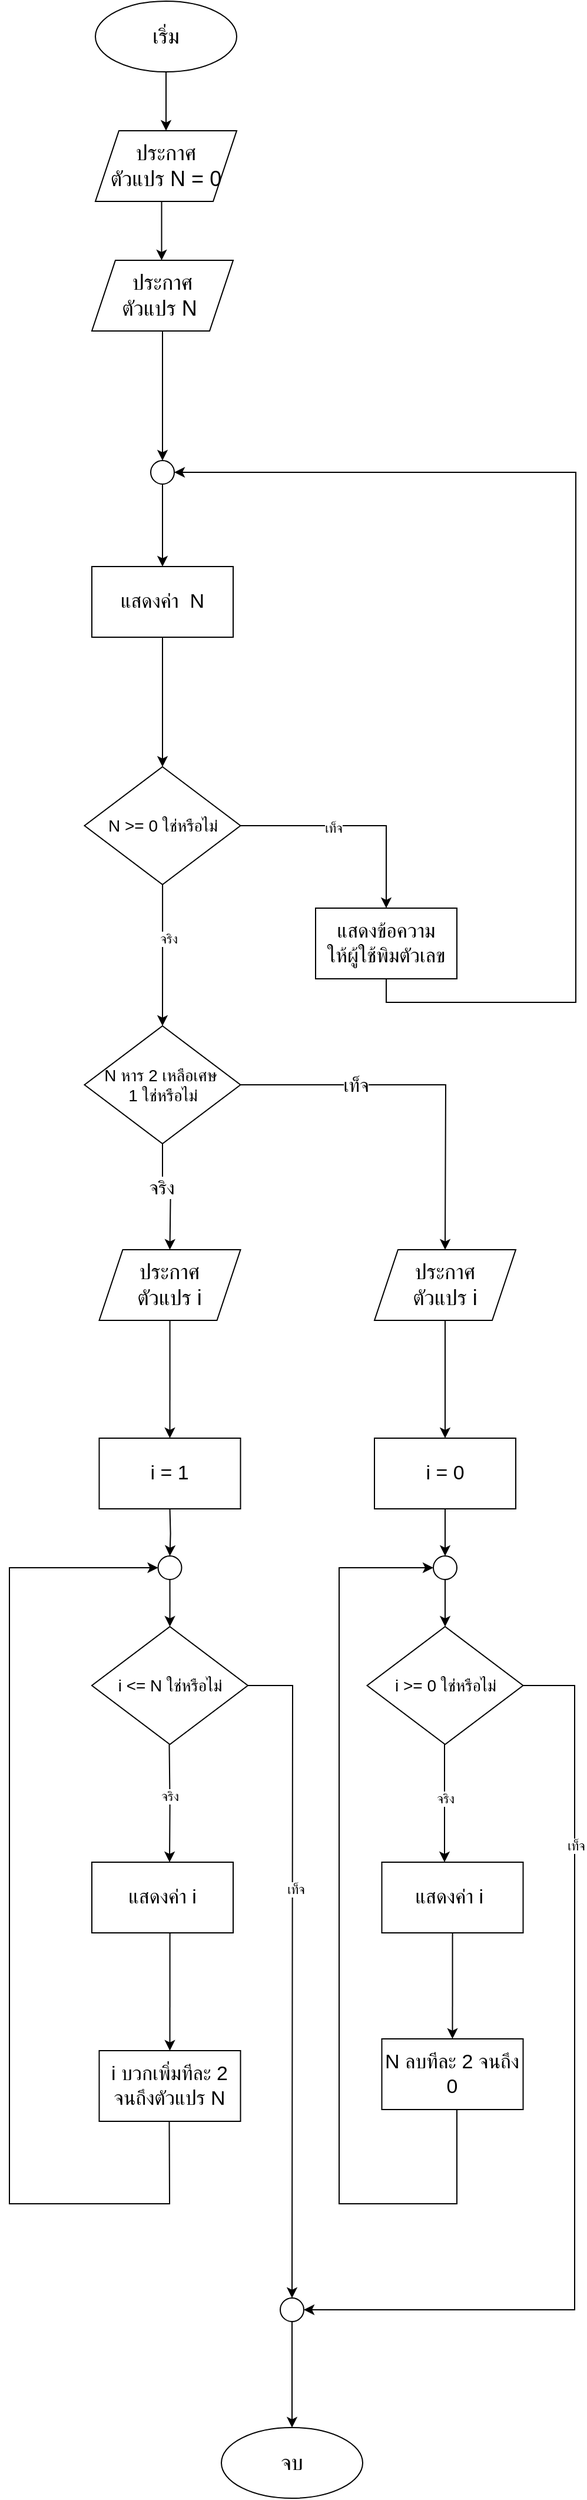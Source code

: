 <mxfile version="28.0.7">
  <diagram name="Page-1" id="vrgShVDsipBbOrzq9zas">
    <mxGraphModel dx="5964" dy="2576" grid="1" gridSize="10" guides="1" tooltips="1" connect="1" arrows="1" fold="1" page="1" pageScale="1" pageWidth="850" pageHeight="1100" math="0" shadow="0">
      <root>
        <mxCell id="0" />
        <mxCell id="1" parent="0" />
        <mxCell id="D-juihw1H2fN2JaXZUQW-1" style="edgeStyle=orthogonalEdgeStyle;rounded=0;orthogonalLoop=1;jettySize=auto;html=1;entryX=0.5;entryY=0;entryDx=0;entryDy=0;" edge="1" parent="1" source="D-juihw1H2fN2JaXZUQW-2" target="D-juihw1H2fN2JaXZUQW-3">
          <mxGeometry relative="1" as="geometry" />
        </mxCell>
        <mxCell id="D-juihw1H2fN2JaXZUQW-2" value="&lt;font style=&quot;font-size: 18px;&quot;&gt;เริ่ม&lt;/font&gt;" style="ellipse;whiteSpace=wrap;html=1;" vertex="1" parent="1">
          <mxGeometry x="493" y="190" width="120" height="60" as="geometry" />
        </mxCell>
        <mxCell id="D-juihw1H2fN2JaXZUQW-3" value="&lt;font style=&quot;font-size: 18px;&quot;&gt;ประกาศ&lt;/font&gt;&lt;div&gt;&lt;font style=&quot;font-size: 18px;&quot;&gt;ตัวแปร N = 0&lt;/font&gt;&lt;/div&gt;" style="shape=parallelogram;perimeter=parallelogramPerimeter;whiteSpace=wrap;html=1;fixedSize=1;" vertex="1" parent="1">
          <mxGeometry x="493" y="300" width="120" height="60" as="geometry" />
        </mxCell>
        <mxCell id="D-juihw1H2fN2JaXZUQW-4" style="edgeStyle=orthogonalEdgeStyle;rounded=0;orthogonalLoop=1;jettySize=auto;html=1;exitX=0.5;exitY=1;exitDx=0;exitDy=0;entryX=0.5;entryY=0;entryDx=0;entryDy=0;" edge="1" parent="1" source="D-juihw1H2fN2JaXZUQW-10">
          <mxGeometry relative="1" as="geometry">
            <mxPoint x="556.25" y="1250" as="targetPoint" />
          </mxGeometry>
        </mxCell>
        <mxCell id="D-juihw1H2fN2JaXZUQW-5" value="จริง" style="edgeLabel;html=1;align=center;verticalAlign=middle;resizable=0;points=[];" vertex="1" connectable="0" parent="D-juihw1H2fN2JaXZUQW-4">
          <mxGeometry x="-0.194" y="-2" relative="1" as="geometry">
            <mxPoint as="offset" />
          </mxGeometry>
        </mxCell>
        <mxCell id="D-juihw1H2fN2JaXZUQW-6" value="จริง" style="edgeLabel;html=1;align=center;verticalAlign=middle;resizable=0;points=[];" vertex="1" connectable="0" parent="D-juihw1H2fN2JaXZUQW-4">
          <mxGeometry x="-0.222" y="-3" relative="1" as="geometry">
            <mxPoint as="offset" />
          </mxGeometry>
        </mxCell>
        <mxCell id="D-juihw1H2fN2JaXZUQW-7" value="&lt;font style=&quot;font-size: 16px;&quot;&gt;จริง&lt;/font&gt;" style="edgeLabel;html=1;align=center;verticalAlign=middle;resizable=0;points=[];" vertex="1" connectable="0" parent="D-juihw1H2fN2JaXZUQW-4">
          <mxGeometry x="-0.25" y="-1" relative="1" as="geometry">
            <mxPoint as="offset" />
          </mxGeometry>
        </mxCell>
        <mxCell id="D-juihw1H2fN2JaXZUQW-8" style="edgeStyle=orthogonalEdgeStyle;rounded=0;orthogonalLoop=1;jettySize=auto;html=1;exitX=1;exitY=0.5;exitDx=0;exitDy=0;entryX=0.5;entryY=0;entryDx=0;entryDy=0;" edge="1" parent="1" source="D-juihw1H2fN2JaXZUQW-10">
          <mxGeometry relative="1" as="geometry">
            <mxPoint x="790" y="1250" as="targetPoint" />
          </mxGeometry>
        </mxCell>
        <mxCell id="D-juihw1H2fN2JaXZUQW-9" value="เท็จ" style="edgeLabel;html=1;align=center;verticalAlign=middle;resizable=0;points=[];fontSize=16;" vertex="1" connectable="0" parent="D-juihw1H2fN2JaXZUQW-8">
          <mxGeometry x="-0.382" relative="1" as="geometry">
            <mxPoint as="offset" />
          </mxGeometry>
        </mxCell>
        <mxCell id="D-juihw1H2fN2JaXZUQW-10" value="&lt;span style=&quot;font-size: 14px;&quot;&gt;N หาร 2 เหลือเศษ&amp;nbsp;&lt;/span&gt;&lt;div&gt;&lt;span style=&quot;font-size: 14px;&quot;&gt;1&amp;nbsp;&lt;/span&gt;&lt;span style=&quot;font-size: 14px; background-color: transparent; color: light-dark(rgb(0, 0, 0), rgb(255, 255, 255));&quot;&gt;ใช่หรือไม่&lt;/span&gt;&lt;/div&gt;" style="rhombus;whiteSpace=wrap;html=1;" vertex="1" parent="1">
          <mxGeometry x="483.75" y="1060" width="132.5" height="100" as="geometry" />
        </mxCell>
        <mxCell id="D-juihw1H2fN2JaXZUQW-11" style="edgeStyle=orthogonalEdgeStyle;rounded=0;orthogonalLoop=1;jettySize=auto;html=1;entryX=0.5;entryY=0;entryDx=0;entryDy=0;" edge="1" parent="1">
          <mxGeometry relative="1" as="geometry">
            <mxPoint x="556.296" y="1310" as="sourcePoint" />
            <mxPoint x="556.25" y="1410" as="targetPoint" />
          </mxGeometry>
        </mxCell>
        <mxCell id="D-juihw1H2fN2JaXZUQW-12" style="edgeStyle=orthogonalEdgeStyle;rounded=0;orthogonalLoop=1;jettySize=auto;html=1;" edge="1" parent="1">
          <mxGeometry relative="1" as="geometry">
            <mxPoint x="790.0" y="1310" as="sourcePoint" />
            <mxPoint x="790" y="1410" as="targetPoint" />
          </mxGeometry>
        </mxCell>
        <mxCell id="D-juihw1H2fN2JaXZUQW-13" value="&lt;font style=&quot;font-size: 18px;&quot;&gt;ประกาศ&lt;/font&gt;&lt;div&gt;&lt;font style=&quot;font-size: 18px;&quot;&gt;ตัวแปร i&lt;/font&gt;&lt;/div&gt;" style="shape=parallelogram;perimeter=parallelogramPerimeter;whiteSpace=wrap;html=1;fixedSize=1;" vertex="1" parent="1">
          <mxGeometry x="496.25" y="1250" width="120" height="60" as="geometry" />
        </mxCell>
        <mxCell id="D-juihw1H2fN2JaXZUQW-14" value="&lt;font style=&quot;font-size: 18px;&quot;&gt;ประกาศ&lt;/font&gt;&lt;div&gt;&lt;font style=&quot;font-size: 18px;&quot;&gt;ตัวแปร i&lt;/font&gt;&lt;/div&gt;" style="shape=parallelogram;perimeter=parallelogramPerimeter;whiteSpace=wrap;html=1;fixedSize=1;" vertex="1" parent="1">
          <mxGeometry x="730" y="1250" width="120" height="60" as="geometry" />
        </mxCell>
        <mxCell id="D-juihw1H2fN2JaXZUQW-15" value="&lt;span style=&quot;font-size: 17px;&quot;&gt;i = 1&lt;/span&gt;" style="rounded=0;whiteSpace=wrap;html=1;" vertex="1" parent="1">
          <mxGeometry x="496.25" y="1410" width="120" height="60" as="geometry" />
        </mxCell>
        <mxCell id="D-juihw1H2fN2JaXZUQW-16" style="edgeStyle=orthogonalEdgeStyle;rounded=0;orthogonalLoop=1;jettySize=auto;html=1;entryX=0.5;entryY=0;entryDx=0;entryDy=0;" edge="1" parent="1" source="D-juihw1H2fN2JaXZUQW-17" target="D-juihw1H2fN2JaXZUQW-32">
          <mxGeometry relative="1" as="geometry" />
        </mxCell>
        <mxCell id="D-juihw1H2fN2JaXZUQW-17" value="&lt;span style=&quot;font-size: 17px;&quot;&gt;i = 0&lt;/span&gt;" style="rounded=0;whiteSpace=wrap;html=1;" vertex="1" parent="1">
          <mxGeometry x="730" y="1410" width="120" height="60" as="geometry" />
        </mxCell>
        <mxCell id="D-juihw1H2fN2JaXZUQW-18" value="&lt;span style=&quot;font-size: 18px;&quot;&gt;จบ&lt;/span&gt;" style="ellipse;whiteSpace=wrap;html=1;" vertex="1" parent="1">
          <mxGeometry x="600" y="2250" width="120" height="60" as="geometry" />
        </mxCell>
        <mxCell id="D-juihw1H2fN2JaXZUQW-19" style="edgeStyle=orthogonalEdgeStyle;rounded=0;orthogonalLoop=1;jettySize=auto;html=1;exitX=1;exitY=0.5;exitDx=0;exitDy=0;" edge="1" parent="1" source="D-juihw1H2fN2JaXZUQW-21">
          <mxGeometry relative="1" as="geometry">
            <mxPoint x="660" y="2140" as="targetPoint" />
          </mxGeometry>
        </mxCell>
        <mxCell id="D-juihw1H2fN2JaXZUQW-20" value="เท็จ" style="edgeLabel;html=1;align=center;verticalAlign=middle;resizable=0;points=[];" vertex="1" connectable="0" parent="D-juihw1H2fN2JaXZUQW-19">
          <mxGeometry x="-0.243" y="2" relative="1" as="geometry">
            <mxPoint as="offset" />
          </mxGeometry>
        </mxCell>
        <mxCell id="D-juihw1H2fN2JaXZUQW-21" value="&lt;span style=&quot;font-size: 14px;&quot;&gt;i &amp;lt;= N ใช่หรือไม่&lt;/span&gt;" style="rhombus;whiteSpace=wrap;html=1;" vertex="1" parent="1">
          <mxGeometry x="490" y="1570" width="132.5" height="100" as="geometry" />
        </mxCell>
        <mxCell id="D-juihw1H2fN2JaXZUQW-22" style="edgeStyle=orthogonalEdgeStyle;rounded=0;orthogonalLoop=1;jettySize=auto;html=1;entryX=1;entryY=0.5;entryDx=0;entryDy=0;" edge="1" parent="1" source="D-juihw1H2fN2JaXZUQW-24" target="D-juihw1H2fN2JaXZUQW-38">
          <mxGeometry relative="1" as="geometry">
            <mxPoint x="900" y="2180" as="targetPoint" />
            <Array as="points">
              <mxPoint x="900" y="1620" />
              <mxPoint x="900" y="2150" />
            </Array>
          </mxGeometry>
        </mxCell>
        <mxCell id="D-juihw1H2fN2JaXZUQW-23" value="เท็จ" style="edgeLabel;html=1;align=center;verticalAlign=middle;resizable=0;points=[];" vertex="1" connectable="0" parent="D-juihw1H2fN2JaXZUQW-22">
          <mxGeometry x="-0.553" y="1" relative="1" as="geometry">
            <mxPoint as="offset" />
          </mxGeometry>
        </mxCell>
        <mxCell id="D-juihw1H2fN2JaXZUQW-24" value="&lt;span style=&quot;font-size: 14px;&quot;&gt;i &amp;gt;= 0&amp;nbsp;&lt;/span&gt;&lt;span style=&quot;font-size: 14px;&quot;&gt;ใช่หรือไม่&lt;/span&gt;" style="rhombus;whiteSpace=wrap;html=1;" vertex="1" parent="1">
          <mxGeometry x="723.75" y="1570" width="132.5" height="100" as="geometry" />
        </mxCell>
        <mxCell id="D-juihw1H2fN2JaXZUQW-25" style="edgeStyle=orthogonalEdgeStyle;rounded=0;orthogonalLoop=1;jettySize=auto;html=1;entryX=0.5;entryY=0;entryDx=0;entryDy=0;" edge="1" parent="1">
          <mxGeometry relative="1" as="geometry">
            <mxPoint x="555.75" y="1670" as="sourcePoint" />
            <mxPoint x="556" y="1770" as="targetPoint" />
          </mxGeometry>
        </mxCell>
        <mxCell id="D-juihw1H2fN2JaXZUQW-26" value="จริง" style="edgeLabel;html=1;align=center;verticalAlign=middle;resizable=0;points=[];" vertex="1" connectable="0" parent="D-juihw1H2fN2JaXZUQW-25">
          <mxGeometry x="-0.117" relative="1" as="geometry">
            <mxPoint as="offset" />
          </mxGeometry>
        </mxCell>
        <mxCell id="D-juihw1H2fN2JaXZUQW-27" style="edgeStyle=orthogonalEdgeStyle;rounded=0;orthogonalLoop=1;jettySize=auto;html=1;" edge="1" parent="1">
          <mxGeometry relative="1" as="geometry">
            <mxPoint x="789.5" y="1670" as="sourcePoint" />
            <mxPoint x="789.5" y="1770" as="targetPoint" />
          </mxGeometry>
        </mxCell>
        <mxCell id="D-juihw1H2fN2JaXZUQW-28" value="จริง" style="edgeLabel;html=1;align=center;verticalAlign=middle;resizable=0;points=[];" vertex="1" connectable="0" parent="D-juihw1H2fN2JaXZUQW-27">
          <mxGeometry x="-0.08" relative="1" as="geometry">
            <mxPoint as="offset" />
          </mxGeometry>
        </mxCell>
        <mxCell id="D-juihw1H2fN2JaXZUQW-29" style="edgeStyle=orthogonalEdgeStyle;rounded=0;orthogonalLoop=1;jettySize=auto;html=1;" edge="1" parent="1">
          <mxGeometry relative="1" as="geometry">
            <mxPoint x="556.3" y="1830" as="sourcePoint" />
            <mxPoint x="556.25" y="1930" as="targetPoint" />
          </mxGeometry>
        </mxCell>
        <mxCell id="D-juihw1H2fN2JaXZUQW-30" style="edgeStyle=orthogonalEdgeStyle;rounded=0;orthogonalLoop=1;jettySize=auto;html=1;entryX=0.5;entryY=0;entryDx=0;entryDy=0;" edge="1" parent="1">
          <mxGeometry relative="1" as="geometry">
            <mxPoint x="796.3" y="1830" as="sourcePoint" />
            <mxPoint x="796.25" y="1920" as="targetPoint" />
          </mxGeometry>
        </mxCell>
        <mxCell id="D-juihw1H2fN2JaXZUQW-31" style="edgeStyle=orthogonalEdgeStyle;rounded=0;orthogonalLoop=1;jettySize=auto;html=1;entryX=0.5;entryY=0;entryDx=0;entryDy=0;" edge="1" parent="1" source="D-juihw1H2fN2JaXZUQW-32" target="D-juihw1H2fN2JaXZUQW-24">
          <mxGeometry relative="1" as="geometry" />
        </mxCell>
        <mxCell id="D-juihw1H2fN2JaXZUQW-32" value="" style="ellipse;whiteSpace=wrap;html=1;aspect=fixed;" vertex="1" parent="1">
          <mxGeometry x="780" y="1510" width="20" height="20" as="geometry" />
        </mxCell>
        <mxCell id="D-juihw1H2fN2JaXZUQW-33" style="edgeStyle=orthogonalEdgeStyle;rounded=0;orthogonalLoop=1;jettySize=auto;html=1;entryX=0.5;entryY=0;entryDx=0;entryDy=0;" edge="1" parent="1" target="D-juihw1H2fN2JaXZUQW-35">
          <mxGeometry relative="1" as="geometry">
            <mxPoint x="556.25" y="1470" as="sourcePoint" />
          </mxGeometry>
        </mxCell>
        <mxCell id="D-juihw1H2fN2JaXZUQW-34" style="edgeStyle=orthogonalEdgeStyle;rounded=0;orthogonalLoop=1;jettySize=auto;html=1;entryX=0.5;entryY=0;entryDx=0;entryDy=0;" edge="1" parent="1" source="D-juihw1H2fN2JaXZUQW-35">
          <mxGeometry relative="1" as="geometry">
            <mxPoint x="556.25" y="1570" as="targetPoint" />
          </mxGeometry>
        </mxCell>
        <mxCell id="D-juihw1H2fN2JaXZUQW-35" value="" style="ellipse;whiteSpace=wrap;html=1;aspect=fixed;" vertex="1" parent="1">
          <mxGeometry x="546.25" y="1510" width="20" height="20" as="geometry" />
        </mxCell>
        <mxCell id="D-juihw1H2fN2JaXZUQW-36" value="" style="endArrow=classic;html=1;rounded=0;entryX=0;entryY=0.5;entryDx=0;entryDy=0;" edge="1" parent="1" target="D-juihw1H2fN2JaXZUQW-35">
          <mxGeometry width="50" height="50" relative="1" as="geometry">
            <mxPoint x="555.75" y="1990" as="sourcePoint" />
            <mxPoint x="420" y="1460" as="targetPoint" />
            <Array as="points">
              <mxPoint x="556" y="2060" />
              <mxPoint x="420" y="2060" />
              <mxPoint x="420" y="1520" />
            </Array>
          </mxGeometry>
        </mxCell>
        <mxCell id="D-juihw1H2fN2JaXZUQW-37" style="edgeStyle=orthogonalEdgeStyle;rounded=0;orthogonalLoop=1;jettySize=auto;html=1;" edge="1" parent="1" source="D-juihw1H2fN2JaXZUQW-38" target="D-juihw1H2fN2JaXZUQW-18">
          <mxGeometry relative="1" as="geometry" />
        </mxCell>
        <mxCell id="D-juihw1H2fN2JaXZUQW-38" value="" style="ellipse;whiteSpace=wrap;html=1;aspect=fixed;" vertex="1" parent="1">
          <mxGeometry x="650" y="2140" width="20" height="20" as="geometry" />
        </mxCell>
        <mxCell id="D-juihw1H2fN2JaXZUQW-39" value="" style="endArrow=classic;html=1;rounded=0;entryX=0;entryY=0.5;entryDx=0;entryDy=0;" edge="1" parent="1" target="D-juihw1H2fN2JaXZUQW-32">
          <mxGeometry width="50" height="50" relative="1" as="geometry">
            <mxPoint x="800" y="1980" as="sourcePoint" />
            <mxPoint x="700" y="1470" as="targetPoint" />
            <Array as="points">
              <mxPoint x="800" y="2060" />
              <mxPoint x="700" y="2060" />
              <mxPoint x="700" y="1520" />
            </Array>
          </mxGeometry>
        </mxCell>
        <mxCell id="D-juihw1H2fN2JaXZUQW-40" style="edgeStyle=orthogonalEdgeStyle;rounded=0;orthogonalLoop=1;jettySize=auto;html=1;entryX=0.5;entryY=0;entryDx=0;entryDy=0;" edge="1" parent="1" source="D-juihw1H2fN2JaXZUQW-41" target="D-juihw1H2fN2JaXZUQW-52">
          <mxGeometry relative="1" as="geometry" />
        </mxCell>
        <mxCell id="D-juihw1H2fN2JaXZUQW-41" value="&lt;span style=&quot;font-size: 17px;&quot;&gt;แสดงค่า&amp;nbsp; N&lt;/span&gt;" style="rounded=0;whiteSpace=wrap;html=1;" vertex="1" parent="1">
          <mxGeometry x="490" y="670" width="120" height="60" as="geometry" />
        </mxCell>
        <mxCell id="D-juihw1H2fN2JaXZUQW-42" value="&lt;span style=&quot;font-size: 17px;&quot;&gt;แสดงค่า i&lt;/span&gt;" style="rounded=0;whiteSpace=wrap;html=1;" vertex="1" parent="1">
          <mxGeometry x="490" y="1770" width="120" height="60" as="geometry" />
        </mxCell>
        <mxCell id="D-juihw1H2fN2JaXZUQW-43" value="&lt;span style=&quot;font-size: 17px;&quot;&gt;i บวกเพิ่มทีละ 2 จนถึงตัวแปร N&lt;/span&gt;" style="rounded=0;whiteSpace=wrap;html=1;" vertex="1" parent="1">
          <mxGeometry x="496.25" y="1930" width="120" height="60" as="geometry" />
        </mxCell>
        <mxCell id="D-juihw1H2fN2JaXZUQW-44" value="&lt;span style=&quot;font-size: 17px;&quot;&gt;แสดงค่า i&amp;nbsp;&lt;/span&gt;" style="rounded=0;whiteSpace=wrap;html=1;" vertex="1" parent="1">
          <mxGeometry x="736.25" y="1770" width="120" height="60" as="geometry" />
        </mxCell>
        <mxCell id="D-juihw1H2fN2JaXZUQW-45" value="&lt;span style=&quot;font-size: 17px;&quot;&gt;N ลบทีละ 2 จนถึง 0&lt;/span&gt;" style="rounded=0;whiteSpace=wrap;html=1;" vertex="1" parent="1">
          <mxGeometry x="736.25" y="1920" width="120" height="60" as="geometry" />
        </mxCell>
        <mxCell id="D-juihw1H2fN2JaXZUQW-46" style="edgeStyle=orthogonalEdgeStyle;rounded=0;orthogonalLoop=1;jettySize=auto;html=1;exitX=0.5;exitY=1;exitDx=0;exitDy=0;entryX=1;entryY=0.5;entryDx=0;entryDy=0;" edge="1" parent="1" source="D-juihw1H2fN2JaXZUQW-47" target="D-juihw1H2fN2JaXZUQW-54">
          <mxGeometry relative="1" as="geometry">
            <mxPoint x="900" y="560" as="targetPoint" />
            <Array as="points">
              <mxPoint x="740" y="1040" />
              <mxPoint x="901" y="1040" />
              <mxPoint x="901" y="590" />
            </Array>
          </mxGeometry>
        </mxCell>
        <mxCell id="D-juihw1H2fN2JaXZUQW-47" value="&lt;span style=&quot;font-size: 17px;&quot;&gt;แสดงข้อความ&lt;/span&gt;&lt;div&gt;&lt;span style=&quot;font-size: 17px;&quot;&gt;ให้ผู้ใช้พิมตัวเลข&lt;/span&gt;&lt;/div&gt;" style="rounded=0;whiteSpace=wrap;html=1;" vertex="1" parent="1">
          <mxGeometry x="680" y="960" width="120" height="60" as="geometry" />
        </mxCell>
        <mxCell id="D-juihw1H2fN2JaXZUQW-48" style="edgeStyle=orthogonalEdgeStyle;rounded=0;orthogonalLoop=1;jettySize=auto;html=1;" edge="1" parent="1" source="D-juihw1H2fN2JaXZUQW-52" target="D-juihw1H2fN2JaXZUQW-47">
          <mxGeometry relative="1" as="geometry" />
        </mxCell>
        <mxCell id="D-juihw1H2fN2JaXZUQW-49" value="เท็จ" style="edgeLabel;html=1;align=center;verticalAlign=middle;resizable=0;points=[];" vertex="1" connectable="0" parent="D-juihw1H2fN2JaXZUQW-48">
          <mxGeometry x="-0.189" y="-2" relative="1" as="geometry">
            <mxPoint as="offset" />
          </mxGeometry>
        </mxCell>
        <mxCell id="D-juihw1H2fN2JaXZUQW-50" style="edgeStyle=orthogonalEdgeStyle;rounded=0;orthogonalLoop=1;jettySize=auto;html=1;entryX=0.5;entryY=0;entryDx=0;entryDy=0;" edge="1" parent="1" source="D-juihw1H2fN2JaXZUQW-52" target="D-juihw1H2fN2JaXZUQW-10">
          <mxGeometry relative="1" as="geometry" />
        </mxCell>
        <mxCell id="D-juihw1H2fN2JaXZUQW-51" value="จริง" style="edgeLabel;html=1;align=center;verticalAlign=middle;resizable=0;points=[];" vertex="1" connectable="0" parent="D-juihw1H2fN2JaXZUQW-50">
          <mxGeometry x="-0.233" y="5" relative="1" as="geometry">
            <mxPoint as="offset" />
          </mxGeometry>
        </mxCell>
        <mxCell id="D-juihw1H2fN2JaXZUQW-52" value="&lt;span style=&quot;font-size: 14px;&quot;&gt;&amp;nbsp;N &amp;gt;= 0 ใช่หรือไม่&amp;nbsp;&lt;br&gt;&lt;/span&gt;" style="rhombus;whiteSpace=wrap;html=1;" vertex="1" parent="1">
          <mxGeometry x="483.75" y="840" width="132.5" height="100" as="geometry" />
        </mxCell>
        <mxCell id="D-juihw1H2fN2JaXZUQW-53" style="edgeStyle=orthogonalEdgeStyle;rounded=0;orthogonalLoop=1;jettySize=auto;html=1;exitX=0.5;exitY=1;exitDx=0;exitDy=0;entryX=0.5;entryY=0;entryDx=0;entryDy=0;" edge="1" parent="1" source="D-juihw1H2fN2JaXZUQW-54" target="D-juihw1H2fN2JaXZUQW-41">
          <mxGeometry relative="1" as="geometry" />
        </mxCell>
        <mxCell id="D-juihw1H2fN2JaXZUQW-54" value="" style="ellipse;whiteSpace=wrap;html=1;aspect=fixed;" vertex="1" parent="1">
          <mxGeometry x="540" y="580" width="20" height="20" as="geometry" />
        </mxCell>
        <mxCell id="D-juihw1H2fN2JaXZUQW-55" style="edgeStyle=orthogonalEdgeStyle;rounded=0;orthogonalLoop=1;jettySize=auto;html=1;entryX=0.5;entryY=0;entryDx=0;entryDy=0;" edge="1" parent="1">
          <mxGeometry relative="1" as="geometry">
            <mxPoint x="549.25" y="360" as="sourcePoint" />
            <mxPoint x="549.25" y="410" as="targetPoint" />
          </mxGeometry>
        </mxCell>
        <mxCell id="D-juihw1H2fN2JaXZUQW-56" style="edgeStyle=orthogonalEdgeStyle;rounded=0;orthogonalLoop=1;jettySize=auto;html=1;entryX=0.5;entryY=0;entryDx=0;entryDy=0;" edge="1" parent="1" source="D-juihw1H2fN2JaXZUQW-57" target="D-juihw1H2fN2JaXZUQW-54">
          <mxGeometry relative="1" as="geometry" />
        </mxCell>
        <mxCell id="D-juihw1H2fN2JaXZUQW-57" value="&lt;font style=&quot;font-size: 18px;&quot;&gt;ประกาศ&lt;/font&gt;&lt;div&gt;&lt;font style=&quot;font-size: 18px;&quot;&gt;ตัวแปร N&amp;nbsp;&lt;/font&gt;&lt;/div&gt;" style="shape=parallelogram;perimeter=parallelogramPerimeter;whiteSpace=wrap;html=1;fixedSize=1;" vertex="1" parent="1">
          <mxGeometry x="490" y="410" width="120" height="60" as="geometry" />
        </mxCell>
      </root>
    </mxGraphModel>
  </diagram>
</mxfile>
